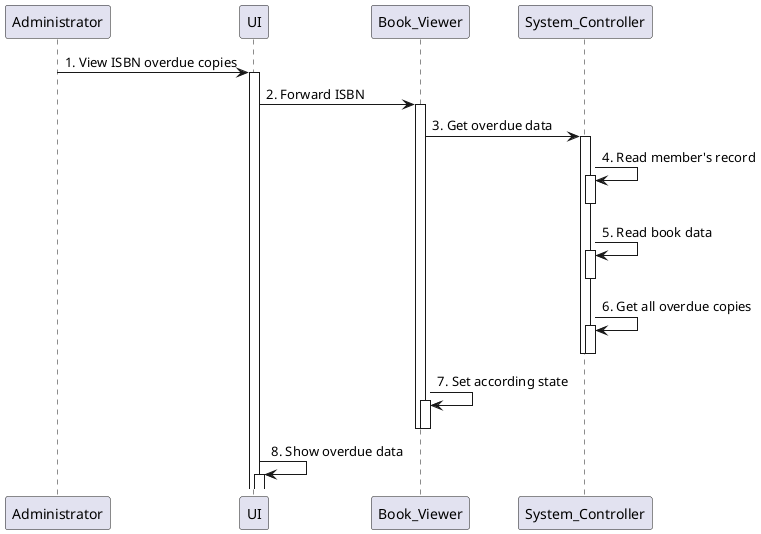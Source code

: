 @startuml
participant Administrator

Administrator -> UI: 1. View ISBN overdue copies
activate UI
UI -> Book_Viewer: 2. Forward ISBN
activate Book_Viewer
Book_Viewer -> System_Controller: 3. Get overdue data
activate System_Controller
System_Controller -> System_Controller: 4. Read member's record
activate System_Controller
deactivate System_Controller
System_Controller -> System_Controller: 5. Read book data
activate System_Controller
deactivate System_Controller
System_Controller -> System_Controller: 6. Get all overdue copies
activate System_Controller
deactivate System_Controller
deactivate System_Controller
Book_Viewer -> Book_Viewer: 7. Set according state
activate Book_Viewer
deactivate Book_Viewer
deactivate Book_Viewer
UI -> UI: 8. Show overdue data
activate UI
@enduml